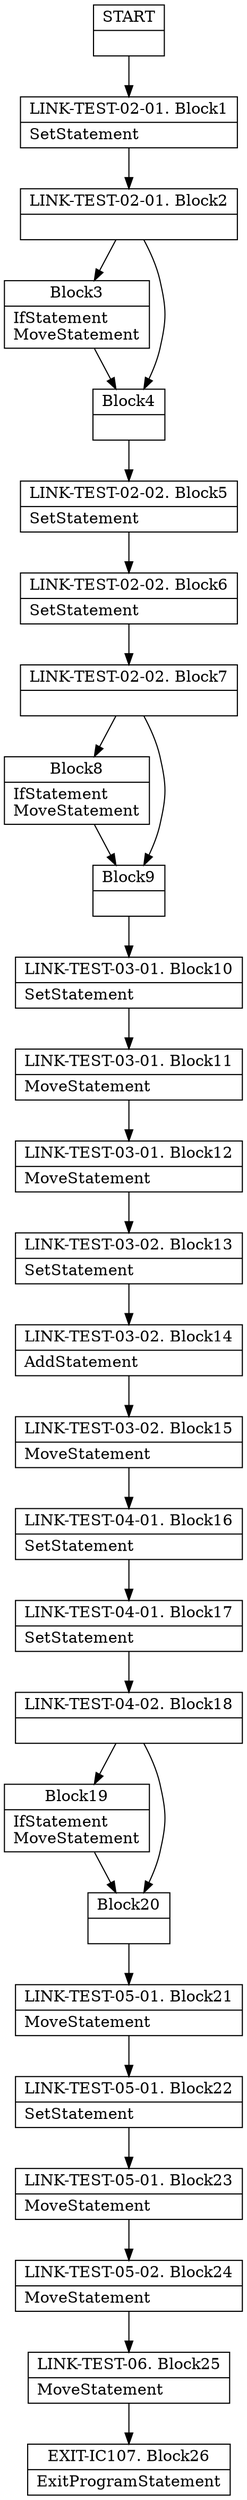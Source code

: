 digraph Cfg {
node [
shape = "record"
]

edge [
arrowtail = "empty"
]
Block0 [
label = "{START|}"
]
Block1 [
label = "{LINK-TEST-02-01. Block1|SetStatement\l}"
]
Block2 [
label = "{LINK-TEST-02-01. Block2|}"
]
Block3 [
label = "{Block3|IfStatement\lMoveStatement\l}"
]
Block4 [
label = "{Block4|}"
]
Block5 [
label = "{LINK-TEST-02-02. Block5|SetStatement\l}"
]
Block6 [
label = "{LINK-TEST-02-02. Block6|SetStatement\l}"
]
Block7 [
label = "{LINK-TEST-02-02. Block7|}"
]
Block8 [
label = "{Block8|IfStatement\lMoveStatement\l}"
]
Block9 [
label = "{Block9|}"
]
Block10 [
label = "{LINK-TEST-03-01. Block10|SetStatement\l}"
]
Block11 [
label = "{LINK-TEST-03-01. Block11|MoveStatement\l}"
]
Block12 [
label = "{LINK-TEST-03-01. Block12|MoveStatement\l}"
]
Block13 [
label = "{LINK-TEST-03-02. Block13|SetStatement\l}"
]
Block14 [
label = "{LINK-TEST-03-02. Block14|AddStatement\l}"
]
Block15 [
label = "{LINK-TEST-03-02. Block15|MoveStatement\l}"
]
Block16 [
label = "{LINK-TEST-04-01. Block16|SetStatement\l}"
]
Block17 [
label = "{LINK-TEST-04-01. Block17|SetStatement\l}"
]
Block18 [
label = "{LINK-TEST-04-02. Block18|}"
]
Block19 [
label = "{Block19|IfStatement\lMoveStatement\l}"
]
Block20 [
label = "{Block20|}"
]
Block21 [
label = "{LINK-TEST-05-01. Block21|MoveStatement\l}"
]
Block22 [
label = "{LINK-TEST-05-01. Block22|SetStatement\l}"
]
Block23 [
label = "{LINK-TEST-05-01. Block23|MoveStatement\l}"
]
Block24 [
label = "{LINK-TEST-05-02. Block24|MoveStatement\l}"
]
Block25 [
label = "{LINK-TEST-06. Block25|MoveStatement\l}"
]
Block26 [
label = "{EXIT-IC107. Block26|ExitProgramStatement\l}"
]
Block0 -> Block1
Block1 -> Block2
Block2 -> Block3
Block2 -> Block4
Block3 -> Block4
Block4 -> Block5
Block5 -> Block6
Block6 -> Block7
Block7 -> Block8
Block7 -> Block9
Block8 -> Block9
Block9 -> Block10
Block10 -> Block11
Block11 -> Block12
Block12 -> Block13
Block13 -> Block14
Block14 -> Block15
Block15 -> Block16
Block16 -> Block17
Block17 -> Block18
Block18 -> Block19
Block18 -> Block20
Block19 -> Block20
Block20 -> Block21
Block21 -> Block22
Block22 -> Block23
Block23 -> Block24
Block24 -> Block25
Block25 -> Block26

}

